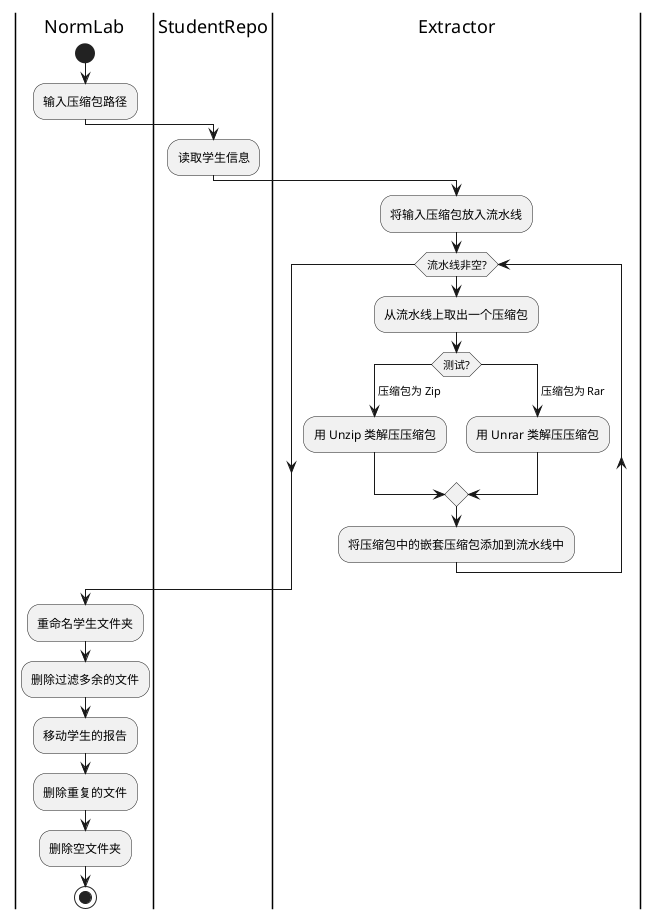 @startuml
|NormLab|
start
:输入压缩包路径;

|StudentRepo|
:读取学生信息;

|Extractor|
:将输入压缩包放入流水线;
while(流水线非空?)
:从流水线上取出一个压缩包;
switch (测试?)
case ( 压缩包为 Zip )
  :用 Unzip 类解压压缩包;
case ( 压缩包为 Rar )
  :用 Unrar 类解压压缩包;
endswitch
:将压缩包中的嵌套压缩包添加到流水线中;
endwhile

|NormLab|
:重命名学生文件夹;
:删除过滤多余的文件;
:移动学生的报告;
:删除重复的文件;
:删除空文件夹;
stop
@enduml
